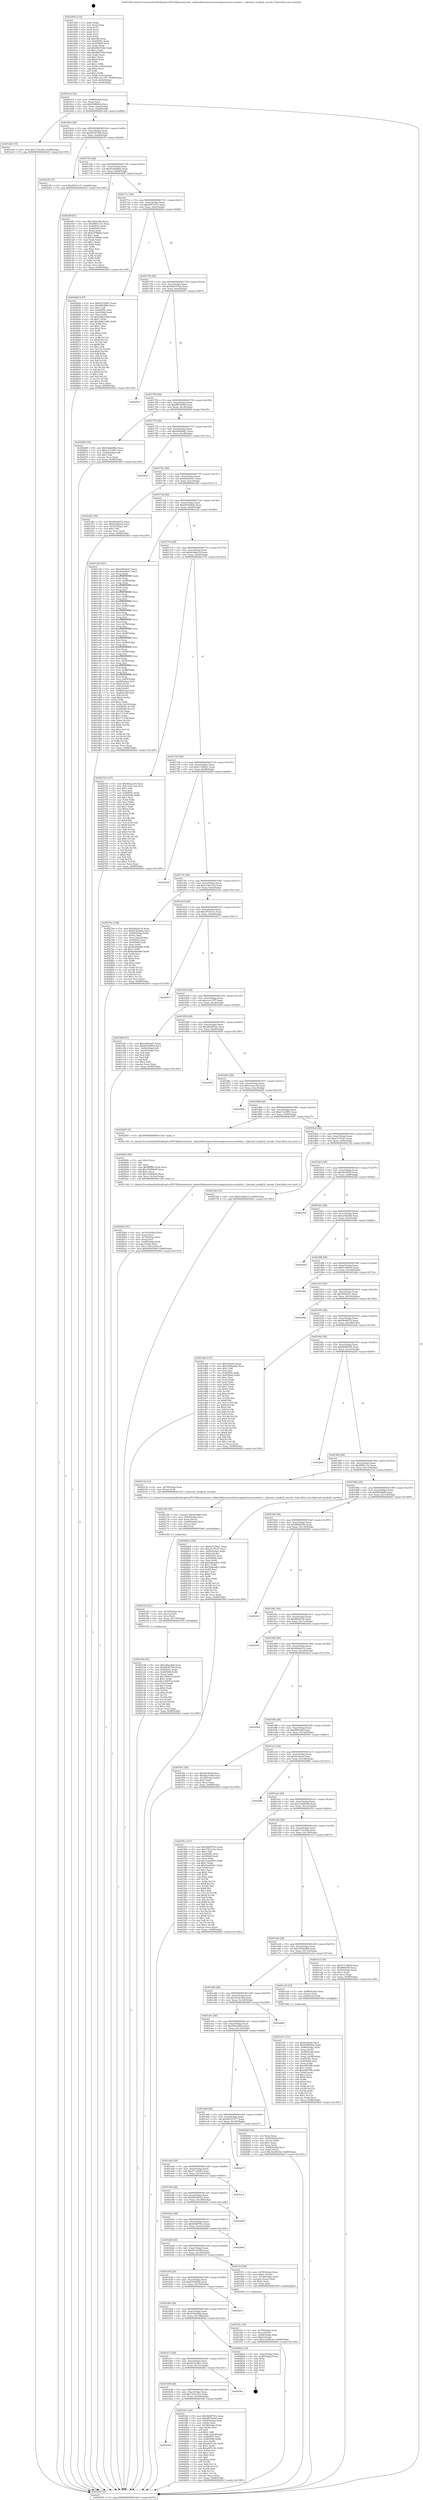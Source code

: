 digraph "0x401650" {
  label = "0x401650 (/mnt/c/Users/mathe/Desktop/tcc/POCII/binaries/extr_radare2librasmarchxtensagnuxtensa-modules.c_Operand_msalp32_encode_Final-ollvm.out::main(0))"
  labelloc = "t"
  node[shape=record]

  Entry [label="",width=0.3,height=0.3,shape=circle,fillcolor=black,style=filled]
  "0x4016c4" [label="{
     0x4016c4 [32]\l
     | [instrs]\l
     &nbsp;&nbsp;0x4016c4 \<+6\>: mov -0x98(%rbp),%eax\l
     &nbsp;&nbsp;0x4016ca \<+2\>: mov %eax,%ecx\l
     &nbsp;&nbsp;0x4016cc \<+6\>: sub $0x83969fda,%ecx\l
     &nbsp;&nbsp;0x4016d2 \<+6\>: mov %eax,-0xac(%rbp)\l
     &nbsp;&nbsp;0x4016d8 \<+6\>: mov %ecx,-0xb0(%rbp)\l
     &nbsp;&nbsp;0x4016de \<+6\>: je 0000000000401eb6 \<main+0x866\>\l
  }"]
  "0x401eb6" [label="{
     0x401eb6 [15]\l
     | [instrs]\l
     &nbsp;&nbsp;0x401eb6 \<+10\>: movl $0x172ccf24,-0x98(%rbp)\l
     &nbsp;&nbsp;0x401ec0 \<+5\>: jmp 00000000004029e5 \<main+0x1395\>\l
  }"]
  "0x4016e4" [label="{
     0x4016e4 [28]\l
     | [instrs]\l
     &nbsp;&nbsp;0x4016e4 \<+5\>: jmp 00000000004016e9 \<main+0x99\>\l
     &nbsp;&nbsp;0x4016e9 \<+6\>: mov -0xac(%rbp),%eax\l
     &nbsp;&nbsp;0x4016ef \<+5\>: sub $0x8439750d,%eax\l
     &nbsp;&nbsp;0x4016f4 \<+6\>: mov %eax,-0xb4(%rbp)\l
     &nbsp;&nbsp;0x4016fa \<+6\>: je 00000000004021f9 \<main+0xba9\>\l
  }"]
  Exit [label="",width=0.3,height=0.3,shape=circle,fillcolor=black,style=filled,peripheries=2]
  "0x4021f9" [label="{
     0x4021f9 [15]\l
     | [instrs]\l
     &nbsp;&nbsp;0x4021f9 \<+10\>: movl $0x9507ce7e,-0x98(%rbp)\l
     &nbsp;&nbsp;0x402203 \<+5\>: jmp 00000000004029e5 \<main+0x1395\>\l
  }"]
  "0x401700" [label="{
     0x401700 [28]\l
     | [instrs]\l
     &nbsp;&nbsp;0x401700 \<+5\>: jmp 0000000000401705 \<main+0xb5\>\l
     &nbsp;&nbsp;0x401705 \<+6\>: mov -0xac(%rbp),%eax\l
     &nbsp;&nbsp;0x40170b \<+5\>: sub $0x93abb962,%eax\l
     &nbsp;&nbsp;0x401710 \<+6\>: mov %eax,-0xb8(%rbp)\l
     &nbsp;&nbsp;0x401716 \<+6\>: je 00000000004020ff \<main+0xaaf\>\l
  }"]
  "0x402198" [label="{
     0x402198 [97]\l
     | [instrs]\l
     &nbsp;&nbsp;0x402198 \<+5\>: mov $0x32fae36d,%eax\l
     &nbsp;&nbsp;0x40219d \<+5\>: mov $0x8439750d,%esi\l
     &nbsp;&nbsp;0x4021a2 \<+7\>: mov 0x40505c,%edx\l
     &nbsp;&nbsp;0x4021a9 \<+8\>: mov 0x405060,%r8d\l
     &nbsp;&nbsp;0x4021b1 \<+3\>: mov %edx,%r9d\l
     &nbsp;&nbsp;0x4021b4 \<+7\>: sub $0x150651d,%r9d\l
     &nbsp;&nbsp;0x4021bb \<+4\>: sub $0x1,%r9d\l
     &nbsp;&nbsp;0x4021bf \<+7\>: add $0x150651d,%r9d\l
     &nbsp;&nbsp;0x4021c6 \<+4\>: imul %r9d,%edx\l
     &nbsp;&nbsp;0x4021ca \<+3\>: and $0x1,%edx\l
     &nbsp;&nbsp;0x4021cd \<+3\>: cmp $0x0,%edx\l
     &nbsp;&nbsp;0x4021d0 \<+4\>: sete %r10b\l
     &nbsp;&nbsp;0x4021d4 \<+4\>: cmp $0xa,%r8d\l
     &nbsp;&nbsp;0x4021d8 \<+4\>: setl %r11b\l
     &nbsp;&nbsp;0x4021dc \<+3\>: mov %r10b,%bl\l
     &nbsp;&nbsp;0x4021df \<+3\>: and %r11b,%bl\l
     &nbsp;&nbsp;0x4021e2 \<+3\>: xor %r11b,%r10b\l
     &nbsp;&nbsp;0x4021e5 \<+3\>: or %r10b,%bl\l
     &nbsp;&nbsp;0x4021e8 \<+3\>: test $0x1,%bl\l
     &nbsp;&nbsp;0x4021eb \<+3\>: cmovne %esi,%eax\l
     &nbsp;&nbsp;0x4021ee \<+6\>: mov %eax,-0x98(%rbp)\l
     &nbsp;&nbsp;0x4021f4 \<+5\>: jmp 00000000004029e5 \<main+0x1395\>\l
  }"]
  "0x4020ff" [label="{
     0x4020ff [91]\l
     | [instrs]\l
     &nbsp;&nbsp;0x4020ff \<+5\>: mov $0x32fae36d,%eax\l
     &nbsp;&nbsp;0x402104 \<+5\>: mov $0xf985c11b,%ecx\l
     &nbsp;&nbsp;0x402109 \<+7\>: mov 0x40505c,%edx\l
     &nbsp;&nbsp;0x402110 \<+7\>: mov 0x405060,%esi\l
     &nbsp;&nbsp;0x402117 \<+2\>: mov %edx,%edi\l
     &nbsp;&nbsp;0x402119 \<+6\>: add $0xe57f6bbe,%edi\l
     &nbsp;&nbsp;0x40211f \<+3\>: sub $0x1,%edi\l
     &nbsp;&nbsp;0x402122 \<+6\>: sub $0xe57f6bbe,%edi\l
     &nbsp;&nbsp;0x402128 \<+3\>: imul %edi,%edx\l
     &nbsp;&nbsp;0x40212b \<+3\>: and $0x1,%edx\l
     &nbsp;&nbsp;0x40212e \<+3\>: cmp $0x0,%edx\l
     &nbsp;&nbsp;0x402131 \<+4\>: sete %r8b\l
     &nbsp;&nbsp;0x402135 \<+3\>: cmp $0xa,%esi\l
     &nbsp;&nbsp;0x402138 \<+4\>: setl %r9b\l
     &nbsp;&nbsp;0x40213c \<+3\>: mov %r8b,%r10b\l
     &nbsp;&nbsp;0x40213f \<+3\>: and %r9b,%r10b\l
     &nbsp;&nbsp;0x402142 \<+3\>: xor %r9b,%r8b\l
     &nbsp;&nbsp;0x402145 \<+3\>: or %r8b,%r10b\l
     &nbsp;&nbsp;0x402148 \<+4\>: test $0x1,%r10b\l
     &nbsp;&nbsp;0x40214c \<+3\>: cmovne %ecx,%eax\l
     &nbsp;&nbsp;0x40214f \<+6\>: mov %eax,-0x98(%rbp)\l
     &nbsp;&nbsp;0x402155 \<+5\>: jmp 00000000004029e5 \<main+0x1395\>\l
  }"]
  "0x40171c" [label="{
     0x40171c [28]\l
     | [instrs]\l
     &nbsp;&nbsp;0x40171c \<+5\>: jmp 0000000000401721 \<main+0xd1\>\l
     &nbsp;&nbsp;0x401721 \<+6\>: mov -0xac(%rbp),%eax\l
     &nbsp;&nbsp;0x401727 \<+5\>: sub $0x9507ce7e,%eax\l
     &nbsp;&nbsp;0x40172c \<+6\>: mov %eax,-0xbc(%rbp)\l
     &nbsp;&nbsp;0x401732 \<+6\>: je 0000000000402626 \<main+0xfd6\>\l
  }"]
  "0x402183" [label="{
     0x402183 [21]\l
     | [instrs]\l
     &nbsp;&nbsp;0x402183 \<+4\>: mov -0x70(%rbp),%rcx\l
     &nbsp;&nbsp;0x402187 \<+3\>: mov (%rcx),%rcx\l
     &nbsp;&nbsp;0x40218a \<+3\>: mov %rcx,%rdi\l
     &nbsp;&nbsp;0x40218d \<+6\>: mov %eax,-0x170(%rbp)\l
     &nbsp;&nbsp;0x402193 \<+5\>: call 0000000000401030 \<free@plt\>\l
     | [calls]\l
     &nbsp;&nbsp;0x401030 \{1\} (unknown)\l
  }"]
  "0x402626" [label="{
     0x402626 [147]\l
     | [instrs]\l
     &nbsp;&nbsp;0x402626 \<+5\>: mov $0x627258e1,%eax\l
     &nbsp;&nbsp;0x40262b \<+5\>: mov $0xf9fc086b,%ecx\l
     &nbsp;&nbsp;0x402630 \<+2\>: mov $0x1,%dl\l
     &nbsp;&nbsp;0x402632 \<+7\>: mov 0x40505c,%esi\l
     &nbsp;&nbsp;0x402639 \<+7\>: mov 0x405060,%edi\l
     &nbsp;&nbsp;0x402640 \<+3\>: mov %esi,%r8d\l
     &nbsp;&nbsp;0x402643 \<+7\>: sub $0x2b821066,%r8d\l
     &nbsp;&nbsp;0x40264a \<+4\>: sub $0x1,%r8d\l
     &nbsp;&nbsp;0x40264e \<+7\>: add $0x2b821066,%r8d\l
     &nbsp;&nbsp;0x402655 \<+4\>: imul %r8d,%esi\l
     &nbsp;&nbsp;0x402659 \<+3\>: and $0x1,%esi\l
     &nbsp;&nbsp;0x40265c \<+3\>: cmp $0x0,%esi\l
     &nbsp;&nbsp;0x40265f \<+4\>: sete %r9b\l
     &nbsp;&nbsp;0x402663 \<+3\>: cmp $0xa,%edi\l
     &nbsp;&nbsp;0x402666 \<+4\>: setl %r10b\l
     &nbsp;&nbsp;0x40266a \<+3\>: mov %r9b,%r11b\l
     &nbsp;&nbsp;0x40266d \<+4\>: xor $0xff,%r11b\l
     &nbsp;&nbsp;0x402671 \<+3\>: mov %r10b,%bl\l
     &nbsp;&nbsp;0x402674 \<+3\>: xor $0xff,%bl\l
     &nbsp;&nbsp;0x402677 \<+3\>: xor $0x1,%dl\l
     &nbsp;&nbsp;0x40267a \<+3\>: mov %r11b,%r14b\l
     &nbsp;&nbsp;0x40267d \<+4\>: and $0xff,%r14b\l
     &nbsp;&nbsp;0x402681 \<+3\>: and %dl,%r9b\l
     &nbsp;&nbsp;0x402684 \<+3\>: mov %bl,%r15b\l
     &nbsp;&nbsp;0x402687 \<+4\>: and $0xff,%r15b\l
     &nbsp;&nbsp;0x40268b \<+3\>: and %dl,%r10b\l
     &nbsp;&nbsp;0x40268e \<+3\>: or %r9b,%r14b\l
     &nbsp;&nbsp;0x402691 \<+3\>: or %r10b,%r15b\l
     &nbsp;&nbsp;0x402694 \<+3\>: xor %r15b,%r14b\l
     &nbsp;&nbsp;0x402697 \<+3\>: or %bl,%r11b\l
     &nbsp;&nbsp;0x40269a \<+4\>: xor $0xff,%r11b\l
     &nbsp;&nbsp;0x40269e \<+3\>: or $0x1,%dl\l
     &nbsp;&nbsp;0x4026a1 \<+3\>: and %dl,%r11b\l
     &nbsp;&nbsp;0x4026a4 \<+3\>: or %r11b,%r14b\l
     &nbsp;&nbsp;0x4026a7 \<+4\>: test $0x1,%r14b\l
     &nbsp;&nbsp;0x4026ab \<+3\>: cmovne %ecx,%eax\l
     &nbsp;&nbsp;0x4026ae \<+6\>: mov %eax,-0x98(%rbp)\l
     &nbsp;&nbsp;0x4026b4 \<+5\>: jmp 00000000004029e5 \<main+0x1395\>\l
  }"]
  "0x401738" [label="{
     0x401738 [28]\l
     | [instrs]\l
     &nbsp;&nbsp;0x401738 \<+5\>: jmp 000000000040173d \<main+0xed\>\l
     &nbsp;&nbsp;0x40173d \<+6\>: mov -0xac(%rbp),%eax\l
     &nbsp;&nbsp;0x401743 \<+5\>: sub $0x9b4767eb,%eax\l
     &nbsp;&nbsp;0x401748 \<+6\>: mov %eax,-0xc0(%rbp)\l
     &nbsp;&nbsp;0x40174e \<+6\>: je 00000000004025b7 \<main+0xf67\>\l
  }"]
  "0x402166" [label="{
     0x402166 [29]\l
     | [instrs]\l
     &nbsp;&nbsp;0x402166 \<+10\>: movabs $0x4030d6,%rdi\l
     &nbsp;&nbsp;0x402170 \<+4\>: mov -0x60(%rbp),%rcx\l
     &nbsp;&nbsp;0x402174 \<+2\>: mov %eax,(%rcx)\l
     &nbsp;&nbsp;0x402176 \<+4\>: mov -0x60(%rbp),%rcx\l
     &nbsp;&nbsp;0x40217a \<+2\>: mov (%rcx),%esi\l
     &nbsp;&nbsp;0x40217c \<+2\>: mov $0x0,%al\l
     &nbsp;&nbsp;0x40217e \<+5\>: call 0000000000401040 \<printf@plt\>\l
     | [calls]\l
     &nbsp;&nbsp;0x401040 \{1\} (unknown)\l
  }"]
  "0x4025b7" [label="{
     0x4025b7\l
  }", style=dashed]
  "0x401754" [label="{
     0x401754 [28]\l
     | [instrs]\l
     &nbsp;&nbsp;0x401754 \<+5\>: jmp 0000000000401759 \<main+0x109\>\l
     &nbsp;&nbsp;0x401759 \<+6\>: mov -0xac(%rbp),%eax\l
     &nbsp;&nbsp;0x40175f \<+5\>: sub $0x9f878e9d,%eax\l
     &nbsp;&nbsp;0x401764 \<+6\>: mov %eax,-0xc4(%rbp)\l
     &nbsp;&nbsp;0x40176a \<+6\>: je 0000000000402069 \<main+0xa19\>\l
  }"]
  "0x4020b4" [label="{
     0x4020b4 [41]\l
     | [instrs]\l
     &nbsp;&nbsp;0x4020b4 \<+6\>: mov -0x16c(%rbp),%ecx\l
     &nbsp;&nbsp;0x4020ba \<+3\>: imul %eax,%ecx\l
     &nbsp;&nbsp;0x4020bd \<+4\>: mov -0x70(%rbp),%rsi\l
     &nbsp;&nbsp;0x4020c1 \<+3\>: mov (%rsi),%rsi\l
     &nbsp;&nbsp;0x4020c4 \<+4\>: mov -0x68(%rbp),%rdi\l
     &nbsp;&nbsp;0x4020c8 \<+3\>: movslq (%rdi),%rdi\l
     &nbsp;&nbsp;0x4020cb \<+3\>: mov %ecx,(%rsi,%rdi,4)\l
     &nbsp;&nbsp;0x4020ce \<+10\>: movl $0x405e549d,-0x98(%rbp)\l
     &nbsp;&nbsp;0x4020d8 \<+5\>: jmp 00000000004029e5 \<main+0x1395\>\l
  }"]
  "0x402069" [label="{
     0x402069 [30]\l
     | [instrs]\l
     &nbsp;&nbsp;0x402069 \<+5\>: mov $0x93abb962,%eax\l
     &nbsp;&nbsp;0x40206e \<+5\>: mov $0xe7c23991,%ecx\l
     &nbsp;&nbsp;0x402073 \<+3\>: mov -0x2d(%rbp),%dl\l
     &nbsp;&nbsp;0x402076 \<+3\>: test $0x1,%dl\l
     &nbsp;&nbsp;0x402079 \<+3\>: cmovne %ecx,%eax\l
     &nbsp;&nbsp;0x40207c \<+6\>: mov %eax,-0x98(%rbp)\l
     &nbsp;&nbsp;0x402082 \<+5\>: jmp 00000000004029e5 \<main+0x1395\>\l
  }"]
  "0x401770" [label="{
     0x401770 [28]\l
     | [instrs]\l
     &nbsp;&nbsp;0x401770 \<+5\>: jmp 0000000000401775 \<main+0x125\>\l
     &nbsp;&nbsp;0x401775 \<+6\>: mov -0xac(%rbp),%eax\l
     &nbsp;&nbsp;0x40177b \<+5\>: sub $0xa95e6ab7,%eax\l
     &nbsp;&nbsp;0x401780 \<+6\>: mov %eax,-0xc8(%rbp)\l
     &nbsp;&nbsp;0x401786 \<+6\>: je 000000000040283c \<main+0x11ec\>\l
  }"]
  "0x40208c" [label="{
     0x40208c [40]\l
     | [instrs]\l
     &nbsp;&nbsp;0x40208c \<+5\>: mov $0x2,%ecx\l
     &nbsp;&nbsp;0x402091 \<+1\>: cltd\l
     &nbsp;&nbsp;0x402092 \<+2\>: idiv %ecx\l
     &nbsp;&nbsp;0x402094 \<+6\>: imul $0xfffffffe,%edx,%ecx\l
     &nbsp;&nbsp;0x40209a \<+6\>: add $0x10290b05,%ecx\l
     &nbsp;&nbsp;0x4020a0 \<+3\>: add $0x1,%ecx\l
     &nbsp;&nbsp;0x4020a3 \<+6\>: sub $0x10290b05,%ecx\l
     &nbsp;&nbsp;0x4020a9 \<+6\>: mov %ecx,-0x16c(%rbp)\l
     &nbsp;&nbsp;0x4020af \<+5\>: call 0000000000401160 \<next_i\>\l
     | [calls]\l
     &nbsp;&nbsp;0x401160 \{1\} (/mnt/c/Users/mathe/Desktop/tcc/POCII/binaries/extr_radare2librasmarchxtensagnuxtensa-modules.c_Operand_msalp32_encode_Final-ollvm.out::next_i)\l
  }"]
  "0x40283c" [label="{
     0x40283c\l
  }", style=dashed]
  "0x40178c" [label="{
     0x40178c [28]\l
     | [instrs]\l
     &nbsp;&nbsp;0x40178c \<+5\>: jmp 0000000000401791 \<main+0x141\>\l
     &nbsp;&nbsp;0x401791 \<+6\>: mov -0xac(%rbp),%eax\l
     &nbsp;&nbsp;0x401797 \<+5\>: sub $0xb6244ee7,%eax\l
     &nbsp;&nbsp;0x40179c \<+6\>: mov %eax,-0xcc(%rbp)\l
     &nbsp;&nbsp;0x4017a2 \<+6\>: je 0000000000401d6c \<main+0x71c\>\l
  }"]
  "0x401bb4" [label="{
     0x401bb4\l
  }", style=dashed]
  "0x401d6c" [label="{
     0x401d6c [30]\l
     | [instrs]\l
     &nbsp;&nbsp;0x401d6c \<+5\>: mov $0xf4e6407e,%eax\l
     &nbsp;&nbsp;0x401d71 \<+5\>: mov $0xf15d6e05,%ecx\l
     &nbsp;&nbsp;0x401d76 \<+3\>: mov -0x35(%rbp),%dl\l
     &nbsp;&nbsp;0x401d79 \<+3\>: test $0x1,%dl\l
     &nbsp;&nbsp;0x401d7c \<+3\>: cmovne %ecx,%eax\l
     &nbsp;&nbsp;0x401d7f \<+6\>: mov %eax,-0x98(%rbp)\l
     &nbsp;&nbsp;0x401d85 \<+5\>: jmp 00000000004029e5 \<main+0x1395\>\l
  }"]
  "0x4017a8" [label="{
     0x4017a8 [28]\l
     | [instrs]\l
     &nbsp;&nbsp;0x4017a8 \<+5\>: jmp 00000000004017ad \<main+0x15d\>\l
     &nbsp;&nbsp;0x4017ad \<+6\>: mov -0xac(%rbp),%eax\l
     &nbsp;&nbsp;0x4017b3 \<+5\>: sub $0xb87b6925,%eax\l
     &nbsp;&nbsp;0x4017b8 \<+6\>: mov %eax,-0xd0(%rbp)\l
     &nbsp;&nbsp;0x4017be \<+6\>: je 0000000000401c2b \<main+0x5db\>\l
  }"]
  "0x401fef" [label="{
     0x401fef [122]\l
     | [instrs]\l
     &nbsp;&nbsp;0x401fef \<+5\>: mov $0x49d9791e,%eax\l
     &nbsp;&nbsp;0x401ff4 \<+5\>: mov $0x9f878e9d,%ecx\l
     &nbsp;&nbsp;0x401ff9 \<+4\>: mov -0x68(%rbp),%rdx\l
     &nbsp;&nbsp;0x401ffd \<+2\>: mov (%rdx),%esi\l
     &nbsp;&nbsp;0x401fff \<+4\>: mov -0x78(%rbp),%rdx\l
     &nbsp;&nbsp;0x402003 \<+2\>: cmp (%rdx),%esi\l
     &nbsp;&nbsp;0x402005 \<+4\>: setl %dil\l
     &nbsp;&nbsp;0x402009 \<+4\>: and $0x1,%dil\l
     &nbsp;&nbsp;0x40200d \<+4\>: mov %dil,-0x2d(%rbp)\l
     &nbsp;&nbsp;0x402011 \<+7\>: mov 0x40505c,%esi\l
     &nbsp;&nbsp;0x402018 \<+8\>: mov 0x405060,%r8d\l
     &nbsp;&nbsp;0x402020 \<+3\>: mov %esi,%r9d\l
     &nbsp;&nbsp;0x402023 \<+7\>: add $0xa097c3fc,%r9d\l
     &nbsp;&nbsp;0x40202a \<+4\>: sub $0x1,%r9d\l
     &nbsp;&nbsp;0x40202e \<+7\>: sub $0xa097c3fc,%r9d\l
     &nbsp;&nbsp;0x402035 \<+4\>: imul %r9d,%esi\l
     &nbsp;&nbsp;0x402039 \<+3\>: and $0x1,%esi\l
     &nbsp;&nbsp;0x40203c \<+3\>: cmp $0x0,%esi\l
     &nbsp;&nbsp;0x40203f \<+4\>: sete %dil\l
     &nbsp;&nbsp;0x402043 \<+4\>: cmp $0xa,%r8d\l
     &nbsp;&nbsp;0x402047 \<+4\>: setl %r10b\l
     &nbsp;&nbsp;0x40204b \<+3\>: mov %dil,%r11b\l
     &nbsp;&nbsp;0x40204e \<+3\>: and %r10b,%r11b\l
     &nbsp;&nbsp;0x402051 \<+3\>: xor %r10b,%dil\l
     &nbsp;&nbsp;0x402054 \<+3\>: or %dil,%r11b\l
     &nbsp;&nbsp;0x402057 \<+4\>: test $0x1,%r11b\l
     &nbsp;&nbsp;0x40205b \<+3\>: cmovne %ecx,%eax\l
     &nbsp;&nbsp;0x40205e \<+6\>: mov %eax,-0x98(%rbp)\l
     &nbsp;&nbsp;0x402064 \<+5\>: jmp 00000000004029e5 \<main+0x1395\>\l
  }"]
  "0x401c2b" [label="{
     0x401c2b [321]\l
     | [instrs]\l
     &nbsp;&nbsp;0x401c2b \<+5\>: mov $0xa95e6ab7,%eax\l
     &nbsp;&nbsp;0x401c30 \<+5\>: mov $0xb6244ee7,%ecx\l
     &nbsp;&nbsp;0x401c35 \<+3\>: mov %rsp,%rdx\l
     &nbsp;&nbsp;0x401c38 \<+4\>: add $0xfffffffffffffff0,%rdx\l
     &nbsp;&nbsp;0x401c3c \<+3\>: mov %rdx,%rsp\l
     &nbsp;&nbsp;0x401c3f \<+7\>: mov %rdx,-0x90(%rbp)\l
     &nbsp;&nbsp;0x401c46 \<+3\>: mov %rsp,%rdx\l
     &nbsp;&nbsp;0x401c49 \<+4\>: add $0xfffffffffffffff0,%rdx\l
     &nbsp;&nbsp;0x401c4d \<+3\>: mov %rdx,%rsp\l
     &nbsp;&nbsp;0x401c50 \<+3\>: mov %rsp,%rsi\l
     &nbsp;&nbsp;0x401c53 \<+4\>: add $0xfffffffffffffff0,%rsi\l
     &nbsp;&nbsp;0x401c57 \<+3\>: mov %rsi,%rsp\l
     &nbsp;&nbsp;0x401c5a \<+7\>: mov %rsi,-0x88(%rbp)\l
     &nbsp;&nbsp;0x401c61 \<+3\>: mov %rsp,%rsi\l
     &nbsp;&nbsp;0x401c64 \<+4\>: add $0xfffffffffffffff0,%rsi\l
     &nbsp;&nbsp;0x401c68 \<+3\>: mov %rsi,%rsp\l
     &nbsp;&nbsp;0x401c6b \<+4\>: mov %rsi,-0x80(%rbp)\l
     &nbsp;&nbsp;0x401c6f \<+3\>: mov %rsp,%rsi\l
     &nbsp;&nbsp;0x401c72 \<+4\>: add $0xfffffffffffffff0,%rsi\l
     &nbsp;&nbsp;0x401c76 \<+3\>: mov %rsi,%rsp\l
     &nbsp;&nbsp;0x401c79 \<+4\>: mov %rsi,-0x78(%rbp)\l
     &nbsp;&nbsp;0x401c7d \<+3\>: mov %rsp,%rsi\l
     &nbsp;&nbsp;0x401c80 \<+4\>: add $0xfffffffffffffff0,%rsi\l
     &nbsp;&nbsp;0x401c84 \<+3\>: mov %rsi,%rsp\l
     &nbsp;&nbsp;0x401c87 \<+4\>: mov %rsi,-0x70(%rbp)\l
     &nbsp;&nbsp;0x401c8b \<+3\>: mov %rsp,%rsi\l
     &nbsp;&nbsp;0x401c8e \<+4\>: add $0xfffffffffffffff0,%rsi\l
     &nbsp;&nbsp;0x401c92 \<+3\>: mov %rsi,%rsp\l
     &nbsp;&nbsp;0x401c95 \<+4\>: mov %rsi,-0x68(%rbp)\l
     &nbsp;&nbsp;0x401c99 \<+3\>: mov %rsp,%rsi\l
     &nbsp;&nbsp;0x401c9c \<+4\>: add $0xfffffffffffffff0,%rsi\l
     &nbsp;&nbsp;0x401ca0 \<+3\>: mov %rsi,%rsp\l
     &nbsp;&nbsp;0x401ca3 \<+4\>: mov %rsi,-0x60(%rbp)\l
     &nbsp;&nbsp;0x401ca7 \<+3\>: mov %rsp,%rsi\l
     &nbsp;&nbsp;0x401caa \<+4\>: add $0xfffffffffffffff0,%rsi\l
     &nbsp;&nbsp;0x401cae \<+3\>: mov %rsi,%rsp\l
     &nbsp;&nbsp;0x401cb1 \<+4\>: mov %rsi,-0x58(%rbp)\l
     &nbsp;&nbsp;0x401cb5 \<+3\>: mov %rsp,%rsi\l
     &nbsp;&nbsp;0x401cb8 \<+4\>: add $0xfffffffffffffff0,%rsi\l
     &nbsp;&nbsp;0x401cbc \<+3\>: mov %rsi,%rsp\l
     &nbsp;&nbsp;0x401cbf \<+4\>: mov %rsi,-0x50(%rbp)\l
     &nbsp;&nbsp;0x401cc3 \<+3\>: mov %rsp,%rsi\l
     &nbsp;&nbsp;0x401cc6 \<+4\>: add $0xfffffffffffffff0,%rsi\l
     &nbsp;&nbsp;0x401cca \<+3\>: mov %rsi,%rsp\l
     &nbsp;&nbsp;0x401ccd \<+4\>: mov %rsi,-0x48(%rbp)\l
     &nbsp;&nbsp;0x401cd1 \<+3\>: mov %rsp,%rsi\l
     &nbsp;&nbsp;0x401cd4 \<+4\>: add $0xfffffffffffffff0,%rsi\l
     &nbsp;&nbsp;0x401cd8 \<+3\>: mov %rsi,%rsp\l
     &nbsp;&nbsp;0x401cdb \<+4\>: mov %rsi,-0x40(%rbp)\l
     &nbsp;&nbsp;0x401cdf \<+7\>: mov -0x90(%rbp),%rsi\l
     &nbsp;&nbsp;0x401ce6 \<+6\>: movl $0x0,(%rsi)\l
     &nbsp;&nbsp;0x401cec \<+6\>: mov -0x9c(%rbp),%edi\l
     &nbsp;&nbsp;0x401cf2 \<+2\>: mov %edi,(%rdx)\l
     &nbsp;&nbsp;0x401cf4 \<+7\>: mov -0x88(%rbp),%rsi\l
     &nbsp;&nbsp;0x401cfb \<+7\>: mov -0xa8(%rbp),%r8\l
     &nbsp;&nbsp;0x401d02 \<+3\>: mov %r8,(%rsi)\l
     &nbsp;&nbsp;0x401d05 \<+3\>: cmpl $0x2,(%rdx)\l
     &nbsp;&nbsp;0x401d08 \<+4\>: setne %r9b\l
     &nbsp;&nbsp;0x401d0c \<+4\>: and $0x1,%r9b\l
     &nbsp;&nbsp;0x401d10 \<+4\>: mov %r9b,-0x35(%rbp)\l
     &nbsp;&nbsp;0x401d14 \<+8\>: mov 0x40505c,%r10d\l
     &nbsp;&nbsp;0x401d1c \<+8\>: mov 0x405060,%r11d\l
     &nbsp;&nbsp;0x401d24 \<+3\>: mov %r10d,%ebx\l
     &nbsp;&nbsp;0x401d27 \<+6\>: add $0x17c3c0f,%ebx\l
     &nbsp;&nbsp;0x401d2d \<+3\>: sub $0x1,%ebx\l
     &nbsp;&nbsp;0x401d30 \<+6\>: sub $0x17c3c0f,%ebx\l
     &nbsp;&nbsp;0x401d36 \<+4\>: imul %ebx,%r10d\l
     &nbsp;&nbsp;0x401d3a \<+4\>: and $0x1,%r10d\l
     &nbsp;&nbsp;0x401d3e \<+4\>: cmp $0x0,%r10d\l
     &nbsp;&nbsp;0x401d42 \<+4\>: sete %r9b\l
     &nbsp;&nbsp;0x401d46 \<+4\>: cmp $0xa,%r11d\l
     &nbsp;&nbsp;0x401d4a \<+4\>: setl %r14b\l
     &nbsp;&nbsp;0x401d4e \<+3\>: mov %r9b,%r15b\l
     &nbsp;&nbsp;0x401d51 \<+3\>: and %r14b,%r15b\l
     &nbsp;&nbsp;0x401d54 \<+3\>: xor %r14b,%r9b\l
     &nbsp;&nbsp;0x401d57 \<+3\>: or %r9b,%r15b\l
     &nbsp;&nbsp;0x401d5a \<+4\>: test $0x1,%r15b\l
     &nbsp;&nbsp;0x401d5e \<+3\>: cmovne %ecx,%eax\l
     &nbsp;&nbsp;0x401d61 \<+6\>: mov %eax,-0x98(%rbp)\l
     &nbsp;&nbsp;0x401d67 \<+5\>: jmp 00000000004029e5 \<main+0x1395\>\l
  }"]
  "0x4017c4" [label="{
     0x4017c4 [28]\l
     | [instrs]\l
     &nbsp;&nbsp;0x4017c4 \<+5\>: jmp 00000000004017c9 \<main+0x179\>\l
     &nbsp;&nbsp;0x4017c9 \<+6\>: mov -0xac(%rbp),%eax\l
     &nbsp;&nbsp;0x4017cf \<+5\>: sub $0xbc4dba19,%eax\l
     &nbsp;&nbsp;0x4017d4 \<+6\>: mov %eax,-0xd4(%rbp)\l
     &nbsp;&nbsp;0x4017da \<+6\>: je 0000000000402735 \<main+0x10e5\>\l
  }"]
  "0x401b98" [label="{
     0x401b98 [28]\l
     | [instrs]\l
     &nbsp;&nbsp;0x401b98 \<+5\>: jmp 0000000000401b9d \<main+0x54d\>\l
     &nbsp;&nbsp;0x401b9d \<+6\>: mov -0xac(%rbp),%eax\l
     &nbsp;&nbsp;0x401ba3 \<+5\>: sub $0x7201e21e,%eax\l
     &nbsp;&nbsp;0x401ba8 \<+6\>: mov %eax,-0x160(%rbp)\l
     &nbsp;&nbsp;0x401bae \<+6\>: je 0000000000401fef \<main+0x99f\>\l
  }"]
  "0x402735" [label="{
     0x402735 [137]\l
     | [instrs]\l
     &nbsp;&nbsp;0x402735 \<+5\>: mov $0xfd4a2c16,%eax\l
     &nbsp;&nbsp;0x40273a \<+5\>: mov $0xc14e11e4,%ecx\l
     &nbsp;&nbsp;0x40273f \<+2\>: mov $0x1,%dl\l
     &nbsp;&nbsp;0x402741 \<+2\>: xor %esi,%esi\l
     &nbsp;&nbsp;0x402743 \<+7\>: mov 0x40505c,%edi\l
     &nbsp;&nbsp;0x40274a \<+8\>: mov 0x405060,%r8d\l
     &nbsp;&nbsp;0x402752 \<+3\>: sub $0x1,%esi\l
     &nbsp;&nbsp;0x402755 \<+3\>: mov %edi,%r9d\l
     &nbsp;&nbsp;0x402758 \<+3\>: add %esi,%r9d\l
     &nbsp;&nbsp;0x40275b \<+4\>: imul %r9d,%edi\l
     &nbsp;&nbsp;0x40275f \<+3\>: and $0x1,%edi\l
     &nbsp;&nbsp;0x402762 \<+3\>: cmp $0x0,%edi\l
     &nbsp;&nbsp;0x402765 \<+4\>: sete %r10b\l
     &nbsp;&nbsp;0x402769 \<+4\>: cmp $0xa,%r8d\l
     &nbsp;&nbsp;0x40276d \<+4\>: setl %r11b\l
     &nbsp;&nbsp;0x402771 \<+3\>: mov %r10b,%bl\l
     &nbsp;&nbsp;0x402774 \<+3\>: xor $0xff,%bl\l
     &nbsp;&nbsp;0x402777 \<+3\>: mov %r11b,%r14b\l
     &nbsp;&nbsp;0x40277a \<+4\>: xor $0xff,%r14b\l
     &nbsp;&nbsp;0x40277e \<+3\>: xor $0x0,%dl\l
     &nbsp;&nbsp;0x402781 \<+3\>: mov %bl,%r15b\l
     &nbsp;&nbsp;0x402784 \<+4\>: and $0x0,%r15b\l
     &nbsp;&nbsp;0x402788 \<+3\>: and %dl,%r10b\l
     &nbsp;&nbsp;0x40278b \<+3\>: mov %r14b,%r12b\l
     &nbsp;&nbsp;0x40278e \<+4\>: and $0x0,%r12b\l
     &nbsp;&nbsp;0x402792 \<+3\>: and %dl,%r11b\l
     &nbsp;&nbsp;0x402795 \<+3\>: or %r10b,%r15b\l
     &nbsp;&nbsp;0x402798 \<+3\>: or %r11b,%r12b\l
     &nbsp;&nbsp;0x40279b \<+3\>: xor %r12b,%r15b\l
     &nbsp;&nbsp;0x40279e \<+3\>: or %r14b,%bl\l
     &nbsp;&nbsp;0x4027a1 \<+3\>: xor $0xff,%bl\l
     &nbsp;&nbsp;0x4027a4 \<+3\>: or $0x0,%dl\l
     &nbsp;&nbsp;0x4027a7 \<+2\>: and %dl,%bl\l
     &nbsp;&nbsp;0x4027a9 \<+3\>: or %bl,%r15b\l
     &nbsp;&nbsp;0x4027ac \<+4\>: test $0x1,%r15b\l
     &nbsp;&nbsp;0x4027b0 \<+3\>: cmovne %ecx,%eax\l
     &nbsp;&nbsp;0x4027b3 \<+6\>: mov %eax,-0x98(%rbp)\l
     &nbsp;&nbsp;0x4027b9 \<+5\>: jmp 00000000004029e5 \<main+0x1395\>\l
  }"]
  "0x4017e0" [label="{
     0x4017e0 [28]\l
     | [instrs]\l
     &nbsp;&nbsp;0x4017e0 \<+5\>: jmp 00000000004017e5 \<main+0x195\>\l
     &nbsp;&nbsp;0x4017e5 \<+6\>: mov -0xac(%rbp),%eax\l
     &nbsp;&nbsp;0x4017eb \<+5\>: sub $0xc1108b3c,%eax\l
     &nbsp;&nbsp;0x4017f0 \<+6\>: mov %eax,-0xd8(%rbp)\l
     &nbsp;&nbsp;0x4017f6 \<+6\>: je 0000000000402208 \<main+0xbb8\>\l
  }"]
  "0x4029b1" [label="{
     0x4029b1\l
  }", style=dashed]
  "0x402208" [label="{
     0x402208\l
  }", style=dashed]
  "0x4017fc" [label="{
     0x4017fc [28]\l
     | [instrs]\l
     &nbsp;&nbsp;0x4017fc \<+5\>: jmp 0000000000401801 \<main+0x1b1\>\l
     &nbsp;&nbsp;0x401801 \<+6\>: mov -0xac(%rbp),%eax\l
     &nbsp;&nbsp;0x401807 \<+5\>: sub $0xc14e11e4,%eax\l
     &nbsp;&nbsp;0x40180c \<+6\>: mov %eax,-0xdc(%rbp)\l
     &nbsp;&nbsp;0x401812 \<+6\>: je 00000000004027be \<main+0x116e\>\l
  }"]
  "0x401b7c" [label="{
     0x401b7c [28]\l
     | [instrs]\l
     &nbsp;&nbsp;0x401b7c \<+5\>: jmp 0000000000401b81 \<main+0x531\>\l
     &nbsp;&nbsp;0x401b81 \<+6\>: mov -0xac(%rbp),%eax\l
     &nbsp;&nbsp;0x401b87 \<+5\>: sub $0x627258e1,%eax\l
     &nbsp;&nbsp;0x401b8c \<+6\>: mov %eax,-0x15c(%rbp)\l
     &nbsp;&nbsp;0x401b92 \<+6\>: je 00000000004029b1 \<main+0x1361\>\l
  }"]
  "0x4027be" [label="{
     0x4027be [108]\l
     | [instrs]\l
     &nbsp;&nbsp;0x4027be \<+5\>: mov $0xfd4a2c16,%eax\l
     &nbsp;&nbsp;0x4027c3 \<+5\>: mov $0x614b29da,%ecx\l
     &nbsp;&nbsp;0x4027c8 \<+7\>: mov -0x90(%rbp),%rdx\l
     &nbsp;&nbsp;0x4027cf \<+2\>: mov (%rdx),%esi\l
     &nbsp;&nbsp;0x4027d1 \<+3\>: mov %esi,-0x2c(%rbp)\l
     &nbsp;&nbsp;0x4027d4 \<+7\>: mov 0x40505c,%esi\l
     &nbsp;&nbsp;0x4027db \<+7\>: mov 0x405060,%edi\l
     &nbsp;&nbsp;0x4027e2 \<+3\>: mov %esi,%r8d\l
     &nbsp;&nbsp;0x4027e5 \<+7\>: sub $0x8e48a686,%r8d\l
     &nbsp;&nbsp;0x4027ec \<+4\>: sub $0x1,%r8d\l
     &nbsp;&nbsp;0x4027f0 \<+7\>: add $0x8e48a686,%r8d\l
     &nbsp;&nbsp;0x4027f7 \<+4\>: imul %r8d,%esi\l
     &nbsp;&nbsp;0x4027fb \<+3\>: and $0x1,%esi\l
     &nbsp;&nbsp;0x4027fe \<+3\>: cmp $0x0,%esi\l
     &nbsp;&nbsp;0x402801 \<+4\>: sete %r9b\l
     &nbsp;&nbsp;0x402805 \<+3\>: cmp $0xa,%edi\l
     &nbsp;&nbsp;0x402808 \<+4\>: setl %r10b\l
     &nbsp;&nbsp;0x40280c \<+3\>: mov %r9b,%r11b\l
     &nbsp;&nbsp;0x40280f \<+3\>: and %r10b,%r11b\l
     &nbsp;&nbsp;0x402812 \<+3\>: xor %r10b,%r9b\l
     &nbsp;&nbsp;0x402815 \<+3\>: or %r9b,%r11b\l
     &nbsp;&nbsp;0x402818 \<+4\>: test $0x1,%r11b\l
     &nbsp;&nbsp;0x40281c \<+3\>: cmovne %ecx,%eax\l
     &nbsp;&nbsp;0x40281f \<+6\>: mov %eax,-0x98(%rbp)\l
     &nbsp;&nbsp;0x402825 \<+5\>: jmp 00000000004029e5 \<main+0x1395\>\l
  }"]
  "0x401818" [label="{
     0x401818 [28]\l
     | [instrs]\l
     &nbsp;&nbsp;0x401818 \<+5\>: jmp 000000000040181d \<main+0x1cd\>\l
     &nbsp;&nbsp;0x40181d \<+6\>: mov -0xac(%rbp),%eax\l
     &nbsp;&nbsp;0x401823 \<+5\>: sub $0xc97d3cc1,%eax\l
     &nbsp;&nbsp;0x401828 \<+6\>: mov %eax,-0xe0(%rbp)\l
     &nbsp;&nbsp;0x40182e \<+6\>: je 0000000000402617 \<main+0xfc7\>\l
  }"]
  "0x40282a" [label="{
     0x40282a [18]\l
     | [instrs]\l
     &nbsp;&nbsp;0x40282a \<+3\>: mov -0x2c(%rbp),%eax\l
     &nbsp;&nbsp;0x40282d \<+4\>: lea -0x28(%rbp),%rsp\l
     &nbsp;&nbsp;0x402831 \<+1\>: pop %rbx\l
     &nbsp;&nbsp;0x402832 \<+2\>: pop %r12\l
     &nbsp;&nbsp;0x402834 \<+2\>: pop %r13\l
     &nbsp;&nbsp;0x402836 \<+2\>: pop %r14\l
     &nbsp;&nbsp;0x402838 \<+2\>: pop %r15\l
     &nbsp;&nbsp;0x40283a \<+1\>: pop %rbp\l
     &nbsp;&nbsp;0x40283b \<+1\>: ret\l
  }"]
  "0x402617" [label="{
     0x402617\l
  }", style=dashed]
  "0x401834" [label="{
     0x401834 [28]\l
     | [instrs]\l
     &nbsp;&nbsp;0x401834 \<+5\>: jmp 0000000000401839 \<main+0x1e9\>\l
     &nbsp;&nbsp;0x401839 \<+6\>: mov -0xac(%rbp),%eax\l
     &nbsp;&nbsp;0x40183f \<+5\>: sub $0xcca115f7,%eax\l
     &nbsp;&nbsp;0x401844 \<+6\>: mov %eax,-0xe4(%rbp)\l
     &nbsp;&nbsp;0x40184a \<+6\>: je 0000000000401bf6 \<main+0x5a6\>\l
  }"]
  "0x401b60" [label="{
     0x401b60 [28]\l
     | [instrs]\l
     &nbsp;&nbsp;0x401b60 \<+5\>: jmp 0000000000401b65 \<main+0x515\>\l
     &nbsp;&nbsp;0x401b65 \<+6\>: mov -0xac(%rbp),%eax\l
     &nbsp;&nbsp;0x401b6b \<+5\>: sub $0x614b29da,%eax\l
     &nbsp;&nbsp;0x401b70 \<+6\>: mov %eax,-0x158(%rbp)\l
     &nbsp;&nbsp;0x401b76 \<+6\>: je 000000000040282a \<main+0x11da\>\l
  }"]
  "0x401bf6" [label="{
     0x401bf6 [53]\l
     | [instrs]\l
     &nbsp;&nbsp;0x401bf6 \<+5\>: mov $0xa95e6ab7,%eax\l
     &nbsp;&nbsp;0x401bfb \<+5\>: mov $0xb87b6925,%ecx\l
     &nbsp;&nbsp;0x401c00 \<+6\>: mov -0x92(%rbp),%dl\l
     &nbsp;&nbsp;0x401c06 \<+7\>: mov -0x91(%rbp),%sil\l
     &nbsp;&nbsp;0x401c0d \<+3\>: mov %dl,%dil\l
     &nbsp;&nbsp;0x401c10 \<+3\>: and %sil,%dil\l
     &nbsp;&nbsp;0x401c13 \<+3\>: xor %sil,%dl\l
     &nbsp;&nbsp;0x401c16 \<+3\>: or %dl,%dil\l
     &nbsp;&nbsp;0x401c19 \<+4\>: test $0x1,%dil\l
     &nbsp;&nbsp;0x401c1d \<+3\>: cmovne %ecx,%eax\l
     &nbsp;&nbsp;0x401c20 \<+6\>: mov %eax,-0x98(%rbp)\l
     &nbsp;&nbsp;0x401c26 \<+5\>: jmp 00000000004029e5 \<main+0x1395\>\l
  }"]
  "0x401850" [label="{
     0x401850 [28]\l
     | [instrs]\l
     &nbsp;&nbsp;0x401850 \<+5\>: jmp 0000000000401855 \<main+0x205\>\l
     &nbsp;&nbsp;0x401855 \<+6\>: mov -0xac(%rbp),%eax\l
     &nbsp;&nbsp;0x40185b \<+5\>: sub $0xd42681dc,%eax\l
     &nbsp;&nbsp;0x401860 \<+6\>: mov %eax,-0xe8(%rbp)\l
     &nbsp;&nbsp;0x401866 \<+6\>: je 0000000000402950 \<main+0x1300\>\l
  }"]
  "0x4029e5" [label="{
     0x4029e5 [5]\l
     | [instrs]\l
     &nbsp;&nbsp;0x4029e5 \<+5\>: jmp 00000000004016c4 \<main+0x74\>\l
  }"]
  "0x401650" [label="{
     0x401650 [116]\l
     | [instrs]\l
     &nbsp;&nbsp;0x401650 \<+1\>: push %rbp\l
     &nbsp;&nbsp;0x401651 \<+3\>: mov %rsp,%rbp\l
     &nbsp;&nbsp;0x401654 \<+2\>: push %r15\l
     &nbsp;&nbsp;0x401656 \<+2\>: push %r14\l
     &nbsp;&nbsp;0x401658 \<+2\>: push %r13\l
     &nbsp;&nbsp;0x40165a \<+2\>: push %r12\l
     &nbsp;&nbsp;0x40165c \<+1\>: push %rbx\l
     &nbsp;&nbsp;0x40165d \<+7\>: sub $0x188,%rsp\l
     &nbsp;&nbsp;0x401664 \<+7\>: mov 0x40505c,%eax\l
     &nbsp;&nbsp;0x40166b \<+7\>: mov 0x405060,%ecx\l
     &nbsp;&nbsp;0x401672 \<+2\>: mov %eax,%edx\l
     &nbsp;&nbsp;0x401674 \<+6\>: sub $0xf06d7a9e,%edx\l
     &nbsp;&nbsp;0x40167a \<+3\>: sub $0x1,%edx\l
     &nbsp;&nbsp;0x40167d \<+6\>: add $0xf06d7a9e,%edx\l
     &nbsp;&nbsp;0x401683 \<+3\>: imul %edx,%eax\l
     &nbsp;&nbsp;0x401686 \<+3\>: and $0x1,%eax\l
     &nbsp;&nbsp;0x401689 \<+3\>: cmp $0x0,%eax\l
     &nbsp;&nbsp;0x40168c \<+4\>: sete %r8b\l
     &nbsp;&nbsp;0x401690 \<+4\>: and $0x1,%r8b\l
     &nbsp;&nbsp;0x401694 \<+7\>: mov %r8b,-0x92(%rbp)\l
     &nbsp;&nbsp;0x40169b \<+3\>: cmp $0xa,%ecx\l
     &nbsp;&nbsp;0x40169e \<+4\>: setl %r8b\l
     &nbsp;&nbsp;0x4016a2 \<+4\>: and $0x1,%r8b\l
     &nbsp;&nbsp;0x4016a6 \<+7\>: mov %r8b,-0x91(%rbp)\l
     &nbsp;&nbsp;0x4016ad \<+10\>: movl $0xcca115f7,-0x98(%rbp)\l
     &nbsp;&nbsp;0x4016b7 \<+6\>: mov %edi,-0x9c(%rbp)\l
     &nbsp;&nbsp;0x4016bd \<+7\>: mov %rsi,-0xa8(%rbp)\l
  }"]
  "0x40241c" [label="{
     0x40241c\l
  }", style=dashed]
  "0x401f3c" [label="{
     0x401f3c [32]\l
     | [instrs]\l
     &nbsp;&nbsp;0x401f3c \<+4\>: mov -0x70(%rbp),%rdi\l
     &nbsp;&nbsp;0x401f40 \<+3\>: mov %rax,(%rdi)\l
     &nbsp;&nbsp;0x401f43 \<+4\>: mov -0x68(%rbp),%rax\l
     &nbsp;&nbsp;0x401f47 \<+6\>: movl $0x0,(%rax)\l
     &nbsp;&nbsp;0x401f4d \<+10\>: movl $0x14e8816d,-0x98(%rbp)\l
     &nbsp;&nbsp;0x401f57 \<+5\>: jmp 00000000004029e5 \<main+0x1395\>\l
  }"]
  "0x402950" [label="{
     0x402950\l
  }", style=dashed]
  "0x40186c" [label="{
     0x40186c [28]\l
     | [instrs]\l
     &nbsp;&nbsp;0x40186c \<+5\>: jmp 0000000000401871 \<main+0x221\>\l
     &nbsp;&nbsp;0x401871 \<+6\>: mov -0xac(%rbp),%eax\l
     &nbsp;&nbsp;0x401877 \<+5\>: sub $0xe1bcec39,%eax\l
     &nbsp;&nbsp;0x40187c \<+6\>: mov %eax,-0xec(%rbp)\l
     &nbsp;&nbsp;0x401882 \<+6\>: je 0000000000402269 \<main+0xc19\>\l
  }"]
  "0x401b44" [label="{
     0x401b44 [28]\l
     | [instrs]\l
     &nbsp;&nbsp;0x401b44 \<+5\>: jmp 0000000000401b49 \<main+0x4f9\>\l
     &nbsp;&nbsp;0x401b49 \<+6\>: mov -0xac(%rbp),%eax\l
     &nbsp;&nbsp;0x401b4f \<+5\>: sub $0x61095f28,%eax\l
     &nbsp;&nbsp;0x401b54 \<+6\>: mov %eax,-0x154(%rbp)\l
     &nbsp;&nbsp;0x401b5a \<+6\>: je 000000000040241c \<main+0xdcc\>\l
  }"]
  "0x402269" [label="{
     0x402269\l
  }", style=dashed]
  "0x401888" [label="{
     0x401888 [28]\l
     | [instrs]\l
     &nbsp;&nbsp;0x401888 \<+5\>: jmp 000000000040188d \<main+0x23d\>\l
     &nbsp;&nbsp;0x40188d \<+6\>: mov -0xac(%rbp),%eax\l
     &nbsp;&nbsp;0x401893 \<+5\>: sub $0xe7c23991,%eax\l
     &nbsp;&nbsp;0x401898 \<+6\>: mov %eax,-0xf0(%rbp)\l
     &nbsp;&nbsp;0x40189e \<+6\>: je 0000000000402087 \<main+0xa37\>\l
  }"]
  "0x401f1f" [label="{
     0x401f1f [29]\l
     | [instrs]\l
     &nbsp;&nbsp;0x401f1f \<+4\>: mov -0x78(%rbp),%rax\l
     &nbsp;&nbsp;0x401f23 \<+6\>: movl $0x1,(%rax)\l
     &nbsp;&nbsp;0x401f29 \<+4\>: mov -0x78(%rbp),%rax\l
     &nbsp;&nbsp;0x401f2d \<+3\>: movslq (%rax),%rax\l
     &nbsp;&nbsp;0x401f30 \<+4\>: shl $0x2,%rax\l
     &nbsp;&nbsp;0x401f34 \<+3\>: mov %rax,%rdi\l
     &nbsp;&nbsp;0x401f37 \<+5\>: call 0000000000401050 \<malloc@plt\>\l
     | [calls]\l
     &nbsp;&nbsp;0x401050 \{1\} (unknown)\l
  }"]
  "0x402087" [label="{
     0x402087 [5]\l
     | [instrs]\l
     &nbsp;&nbsp;0x402087 \<+5\>: call 0000000000401160 \<next_i\>\l
     | [calls]\l
     &nbsp;&nbsp;0x401160 \{1\} (/mnt/c/Users/mathe/Desktop/tcc/POCII/binaries/extr_radare2librasmarchxtensagnuxtensa-modules.c_Operand_msalp32_encode_Final-ollvm.out::next_i)\l
  }"]
  "0x4018a4" [label="{
     0x4018a4 [28]\l
     | [instrs]\l
     &nbsp;&nbsp;0x4018a4 \<+5\>: jmp 00000000004018a9 \<main+0x259\>\l
     &nbsp;&nbsp;0x4018a9 \<+6\>: mov -0xac(%rbp),%eax\l
     &nbsp;&nbsp;0x4018af \<+5\>: sub $0xe7e7fe27,%eax\l
     &nbsp;&nbsp;0x4018b4 \<+6\>: mov %eax,-0xf4(%rbp)\l
     &nbsp;&nbsp;0x4018ba \<+6\>: je 0000000000402726 \<main+0x10d6\>\l
  }"]
  "0x401b28" [label="{
     0x401b28 [28]\l
     | [instrs]\l
     &nbsp;&nbsp;0x401b28 \<+5\>: jmp 0000000000401b2d \<main+0x4dd\>\l
     &nbsp;&nbsp;0x401b2d \<+6\>: mov -0xac(%rbp),%eax\l
     &nbsp;&nbsp;0x401b33 \<+5\>: sub $0x4bcc9389,%eax\l
     &nbsp;&nbsp;0x401b38 \<+6\>: mov %eax,-0x150(%rbp)\l
     &nbsp;&nbsp;0x401b3e \<+6\>: je 0000000000401f1f \<main+0x8cf\>\l
  }"]
  "0x402726" [label="{
     0x402726 [15]\l
     | [instrs]\l
     &nbsp;&nbsp;0x402726 \<+10\>: movl $0xbc4dba19,-0x98(%rbp)\l
     &nbsp;&nbsp;0x402730 \<+5\>: jmp 00000000004029e5 \<main+0x1395\>\l
  }"]
  "0x4018c0" [label="{
     0x4018c0 [28]\l
     | [instrs]\l
     &nbsp;&nbsp;0x4018c0 \<+5\>: jmp 00000000004018c5 \<main+0x275\>\l
     &nbsp;&nbsp;0x4018c5 \<+6\>: mov -0xac(%rbp),%eax\l
     &nbsp;&nbsp;0x4018cb \<+5\>: sub $0xe8e3f05f,%eax\l
     &nbsp;&nbsp;0x4018d0 \<+6\>: mov %eax,-0xf8(%rbp)\l
     &nbsp;&nbsp;0x4018d6 \<+6\>: je 0000000000402552 \<main+0xf02\>\l
  }"]
  "0x4028b4" [label="{
     0x4028b4\l
  }", style=dashed]
  "0x402552" [label="{
     0x402552\l
  }", style=dashed]
  "0x4018dc" [label="{
     0x4018dc [28]\l
     | [instrs]\l
     &nbsp;&nbsp;0x4018dc \<+5\>: jmp 00000000004018e1 \<main+0x291\>\l
     &nbsp;&nbsp;0x4018e1 \<+6\>: mov -0xac(%rbp),%eax\l
     &nbsp;&nbsp;0x4018e7 \<+5\>: sub $0xea5d4ef8,%eax\l
     &nbsp;&nbsp;0x4018ec \<+6\>: mov %eax,-0xfc(%rbp)\l
     &nbsp;&nbsp;0x4018f2 \<+6\>: je 000000000040240d \<main+0xdbd\>\l
  }"]
  "0x401b0c" [label="{
     0x401b0c [28]\l
     | [instrs]\l
     &nbsp;&nbsp;0x401b0c \<+5\>: jmp 0000000000401b11 \<main+0x4c1\>\l
     &nbsp;&nbsp;0x401b11 \<+6\>: mov -0xac(%rbp),%eax\l
     &nbsp;&nbsp;0x401b17 \<+5\>: sub $0x49d9791e,%eax\l
     &nbsp;&nbsp;0x401b1c \<+6\>: mov %eax,-0x14c(%rbp)\l
     &nbsp;&nbsp;0x401b22 \<+6\>: je 00000000004028b4 \<main+0x1264\>\l
  }"]
  "0x40240d" [label="{
     0x40240d\l
  }", style=dashed]
  "0x4018f8" [label="{
     0x4018f8 [28]\l
     | [instrs]\l
     &nbsp;&nbsp;0x4018f8 \<+5\>: jmp 00000000004018fd \<main+0x2ad\>\l
     &nbsp;&nbsp;0x4018fd \<+6\>: mov -0xac(%rbp),%eax\l
     &nbsp;&nbsp;0x401903 \<+5\>: sub $0xf15d6e05,%eax\l
     &nbsp;&nbsp;0x401908 \<+6\>: mov %eax,-0x100(%rbp)\l
     &nbsp;&nbsp;0x40190e \<+6\>: je 0000000000401d8a \<main+0x73a\>\l
  }"]
  "0x402926" [label="{
     0x402926\l
  }", style=dashed]
  "0x401d8a" [label="{
     0x401d8a\l
  }", style=dashed]
  "0x401914" [label="{
     0x401914 [28]\l
     | [instrs]\l
     &nbsp;&nbsp;0x401914 \<+5\>: jmp 0000000000401919 \<main+0x2c9\>\l
     &nbsp;&nbsp;0x401919 \<+6\>: mov -0xac(%rbp),%eax\l
     &nbsp;&nbsp;0x40191f \<+5\>: sub $0xf3f45241,%eax\l
     &nbsp;&nbsp;0x401924 \<+6\>: mov %eax,-0x104(%rbp)\l
     &nbsp;&nbsp;0x40192a \<+6\>: je 000000000040299d \<main+0x134d\>\l
  }"]
  "0x401af0" [label="{
     0x401af0 [28]\l
     | [instrs]\l
     &nbsp;&nbsp;0x401af0 \<+5\>: jmp 0000000000401af5 \<main+0x4a5\>\l
     &nbsp;&nbsp;0x401af5 \<+6\>: mov -0xac(%rbp),%eax\l
     &nbsp;&nbsp;0x401afb \<+5\>: sub $0x49cb502d,%eax\l
     &nbsp;&nbsp;0x401b00 \<+6\>: mov %eax,-0x148(%rbp)\l
     &nbsp;&nbsp;0x401b06 \<+6\>: je 0000000000402926 \<main+0x12d6\>\l
  }"]
  "0x40299d" [label="{
     0x40299d\l
  }", style=dashed]
  "0x401930" [label="{
     0x401930 [28]\l
     | [instrs]\l
     &nbsp;&nbsp;0x401930 \<+5\>: jmp 0000000000401935 \<main+0x2e5\>\l
     &nbsp;&nbsp;0x401935 \<+6\>: mov -0xac(%rbp),%eax\l
     &nbsp;&nbsp;0x40193b \<+5\>: sub $0xf4e6407e,%eax\l
     &nbsp;&nbsp;0x401940 \<+6\>: mov %eax,-0x108(%rbp)\l
     &nbsp;&nbsp;0x401946 \<+6\>: je 0000000000401dab \<main+0x75b\>\l
  }"]
  "0x401ee3" [label="{
     0x401ee3\l
  }", style=dashed]
  "0x401dab" [label="{
     0x401dab [137]\l
     | [instrs]\l
     &nbsp;&nbsp;0x401dab \<+5\>: mov $0xfccbee6,%eax\l
     &nbsp;&nbsp;0x401db0 \<+5\>: mov $0x1856ab68,%ecx\l
     &nbsp;&nbsp;0x401db5 \<+2\>: mov $0x1,%dl\l
     &nbsp;&nbsp;0x401db7 \<+2\>: xor %esi,%esi\l
     &nbsp;&nbsp;0x401db9 \<+7\>: mov 0x40505c,%edi\l
     &nbsp;&nbsp;0x401dc0 \<+8\>: mov 0x405060,%r8d\l
     &nbsp;&nbsp;0x401dc8 \<+3\>: sub $0x1,%esi\l
     &nbsp;&nbsp;0x401dcb \<+3\>: mov %edi,%r9d\l
     &nbsp;&nbsp;0x401dce \<+3\>: add %esi,%r9d\l
     &nbsp;&nbsp;0x401dd1 \<+4\>: imul %r9d,%edi\l
     &nbsp;&nbsp;0x401dd5 \<+3\>: and $0x1,%edi\l
     &nbsp;&nbsp;0x401dd8 \<+3\>: cmp $0x0,%edi\l
     &nbsp;&nbsp;0x401ddb \<+4\>: sete %r10b\l
     &nbsp;&nbsp;0x401ddf \<+4\>: cmp $0xa,%r8d\l
     &nbsp;&nbsp;0x401de3 \<+4\>: setl %r11b\l
     &nbsp;&nbsp;0x401de7 \<+3\>: mov %r10b,%bl\l
     &nbsp;&nbsp;0x401dea \<+3\>: xor $0xff,%bl\l
     &nbsp;&nbsp;0x401ded \<+3\>: mov %r11b,%r14b\l
     &nbsp;&nbsp;0x401df0 \<+4\>: xor $0xff,%r14b\l
     &nbsp;&nbsp;0x401df4 \<+3\>: xor $0x0,%dl\l
     &nbsp;&nbsp;0x401df7 \<+3\>: mov %bl,%r15b\l
     &nbsp;&nbsp;0x401dfa \<+4\>: and $0x0,%r15b\l
     &nbsp;&nbsp;0x401dfe \<+3\>: and %dl,%r10b\l
     &nbsp;&nbsp;0x401e01 \<+3\>: mov %r14b,%r12b\l
     &nbsp;&nbsp;0x401e04 \<+4\>: and $0x0,%r12b\l
     &nbsp;&nbsp;0x401e08 \<+3\>: and %dl,%r11b\l
     &nbsp;&nbsp;0x401e0b \<+3\>: or %r10b,%r15b\l
     &nbsp;&nbsp;0x401e0e \<+3\>: or %r11b,%r12b\l
     &nbsp;&nbsp;0x401e11 \<+3\>: xor %r12b,%r15b\l
     &nbsp;&nbsp;0x401e14 \<+3\>: or %r14b,%bl\l
     &nbsp;&nbsp;0x401e17 \<+3\>: xor $0xff,%bl\l
     &nbsp;&nbsp;0x401e1a \<+3\>: or $0x0,%dl\l
     &nbsp;&nbsp;0x401e1d \<+2\>: and %dl,%bl\l
     &nbsp;&nbsp;0x401e1f \<+3\>: or %bl,%r15b\l
     &nbsp;&nbsp;0x401e22 \<+4\>: test $0x1,%r15b\l
     &nbsp;&nbsp;0x401e26 \<+3\>: cmovne %ecx,%eax\l
     &nbsp;&nbsp;0x401e29 \<+6\>: mov %eax,-0x98(%rbp)\l
     &nbsp;&nbsp;0x401e2f \<+5\>: jmp 00000000004029e5 \<main+0x1395\>\l
  }"]
  "0x40194c" [label="{
     0x40194c [28]\l
     | [instrs]\l
     &nbsp;&nbsp;0x40194c \<+5\>: jmp 0000000000401951 \<main+0x301\>\l
     &nbsp;&nbsp;0x401951 \<+6\>: mov -0xac(%rbp),%eax\l
     &nbsp;&nbsp;0x401957 \<+5\>: sub $0xf898876b,%eax\l
     &nbsp;&nbsp;0x40195c \<+6\>: mov %eax,-0x10c(%rbp)\l
     &nbsp;&nbsp;0x401962 \<+6\>: je 0000000000402245 \<main+0xbf5\>\l
  }"]
  "0x401ad4" [label="{
     0x401ad4 [28]\l
     | [instrs]\l
     &nbsp;&nbsp;0x401ad4 \<+5\>: jmp 0000000000401ad9 \<main+0x489\>\l
     &nbsp;&nbsp;0x401ad9 \<+6\>: mov -0xac(%rbp),%eax\l
     &nbsp;&nbsp;0x401adf \<+5\>: sub $0x471c6b69,%eax\l
     &nbsp;&nbsp;0x401ae4 \<+6\>: mov %eax,-0x144(%rbp)\l
     &nbsp;&nbsp;0x401aea \<+6\>: je 0000000000401ee3 \<main+0x893\>\l
  }"]
  "0x402245" [label="{
     0x402245\l
  }", style=dashed]
  "0x401968" [label="{
     0x401968 [28]\l
     | [instrs]\l
     &nbsp;&nbsp;0x401968 \<+5\>: jmp 000000000040196d \<main+0x31d\>\l
     &nbsp;&nbsp;0x40196d \<+6\>: mov -0xac(%rbp),%eax\l
     &nbsp;&nbsp;0x401973 \<+5\>: sub $0xf985c11b,%eax\l
     &nbsp;&nbsp;0x401978 \<+6\>: mov %eax,-0x110(%rbp)\l
     &nbsp;&nbsp;0x40197e \<+6\>: je 000000000040215a \<main+0xb0a\>\l
  }"]
  "0x402477" [label="{
     0x402477\l
  }", style=dashed]
  "0x40215a" [label="{
     0x40215a [12]\l
     | [instrs]\l
     &nbsp;&nbsp;0x40215a \<+4\>: mov -0x70(%rbp),%rax\l
     &nbsp;&nbsp;0x40215e \<+3\>: mov (%rax),%rdi\l
     &nbsp;&nbsp;0x402161 \<+5\>: call 0000000000401410 \<Operand_msalp32_encode\>\l
     | [calls]\l
     &nbsp;&nbsp;0x401410 \{1\} (/mnt/c/Users/mathe/Desktop/tcc/POCII/binaries/extr_radare2librasmarchxtensagnuxtensa-modules.c_Operand_msalp32_encode_Final-ollvm.out::Operand_msalp32_encode)\l
  }"]
  "0x401984" [label="{
     0x401984 [28]\l
     | [instrs]\l
     &nbsp;&nbsp;0x401984 \<+5\>: jmp 0000000000401989 \<main+0x339\>\l
     &nbsp;&nbsp;0x401989 \<+6\>: mov -0xac(%rbp),%eax\l
     &nbsp;&nbsp;0x40198f \<+5\>: sub $0xf9fc086b,%eax\l
     &nbsp;&nbsp;0x401994 \<+6\>: mov %eax,-0x114(%rbp)\l
     &nbsp;&nbsp;0x40199a \<+6\>: je 00000000004026b9 \<main+0x1069\>\l
  }"]
  "0x401ab8" [label="{
     0x401ab8 [28]\l
     | [instrs]\l
     &nbsp;&nbsp;0x401ab8 \<+5\>: jmp 0000000000401abd \<main+0x46d\>\l
     &nbsp;&nbsp;0x401abd \<+6\>: mov -0xac(%rbp),%eax\l
     &nbsp;&nbsp;0x401ac3 \<+5\>: sub $0x40747a77,%eax\l
     &nbsp;&nbsp;0x401ac8 \<+6\>: mov %eax,-0x140(%rbp)\l
     &nbsp;&nbsp;0x401ace \<+6\>: je 0000000000402477 \<main+0xe27\>\l
  }"]
  "0x4026b9" [label="{
     0x4026b9 [109]\l
     | [instrs]\l
     &nbsp;&nbsp;0x4026b9 \<+5\>: mov $0x627258e1,%eax\l
     &nbsp;&nbsp;0x4026be \<+5\>: mov $0xe7e7fe27,%ecx\l
     &nbsp;&nbsp;0x4026c3 \<+7\>: mov -0x90(%rbp),%rdx\l
     &nbsp;&nbsp;0x4026ca \<+6\>: movl $0x0,(%rdx)\l
     &nbsp;&nbsp;0x4026d0 \<+7\>: mov 0x40505c,%esi\l
     &nbsp;&nbsp;0x4026d7 \<+7\>: mov 0x405060,%edi\l
     &nbsp;&nbsp;0x4026de \<+3\>: mov %esi,%r8d\l
     &nbsp;&nbsp;0x4026e1 \<+7\>: add $0x5ddeadd1,%r8d\l
     &nbsp;&nbsp;0x4026e8 \<+4\>: sub $0x1,%r8d\l
     &nbsp;&nbsp;0x4026ec \<+7\>: sub $0x5ddeadd1,%r8d\l
     &nbsp;&nbsp;0x4026f3 \<+4\>: imul %r8d,%esi\l
     &nbsp;&nbsp;0x4026f7 \<+3\>: and $0x1,%esi\l
     &nbsp;&nbsp;0x4026fa \<+3\>: cmp $0x0,%esi\l
     &nbsp;&nbsp;0x4026fd \<+4\>: sete %r9b\l
     &nbsp;&nbsp;0x402701 \<+3\>: cmp $0xa,%edi\l
     &nbsp;&nbsp;0x402704 \<+4\>: setl %r10b\l
     &nbsp;&nbsp;0x402708 \<+3\>: mov %r9b,%r11b\l
     &nbsp;&nbsp;0x40270b \<+3\>: and %r10b,%r11b\l
     &nbsp;&nbsp;0x40270e \<+3\>: xor %r10b,%r9b\l
     &nbsp;&nbsp;0x402711 \<+3\>: or %r9b,%r11b\l
     &nbsp;&nbsp;0x402714 \<+4\>: test $0x1,%r11b\l
     &nbsp;&nbsp;0x402718 \<+3\>: cmovne %ecx,%eax\l
     &nbsp;&nbsp;0x40271b \<+6\>: mov %eax,-0x98(%rbp)\l
     &nbsp;&nbsp;0x402721 \<+5\>: jmp 00000000004029e5 \<main+0x1395\>\l
  }"]
  "0x4019a0" [label="{
     0x4019a0 [28]\l
     | [instrs]\l
     &nbsp;&nbsp;0x4019a0 \<+5\>: jmp 00000000004019a5 \<main+0x355\>\l
     &nbsp;&nbsp;0x4019a5 \<+6\>: mov -0xac(%rbp),%eax\l
     &nbsp;&nbsp;0x4019ab \<+5\>: sub $0xfb80a55b,%eax\l
     &nbsp;&nbsp;0x4019b0 \<+6\>: mov %eax,-0x118(%rbp)\l
     &nbsp;&nbsp;0x4019b6 \<+6\>: je 0000000000402561 \<main+0xf11\>\l
  }"]
  "0x4020dd" [label="{
     0x4020dd [34]\l
     | [instrs]\l
     &nbsp;&nbsp;0x4020dd \<+2\>: xor %eax,%eax\l
     &nbsp;&nbsp;0x4020df \<+4\>: mov -0x68(%rbp),%rcx\l
     &nbsp;&nbsp;0x4020e3 \<+2\>: mov (%rcx),%edx\l
     &nbsp;&nbsp;0x4020e5 \<+3\>: sub $0x1,%eax\l
     &nbsp;&nbsp;0x4020e8 \<+2\>: sub %eax,%edx\l
     &nbsp;&nbsp;0x4020ea \<+4\>: mov -0x68(%rbp),%rcx\l
     &nbsp;&nbsp;0x4020ee \<+2\>: mov %edx,(%rcx)\l
     &nbsp;&nbsp;0x4020f0 \<+10\>: movl $0x14e8816d,-0x98(%rbp)\l
     &nbsp;&nbsp;0x4020fa \<+5\>: jmp 00000000004029e5 \<main+0x1395\>\l
  }"]
  "0x402561" [label="{
     0x402561\l
  }", style=dashed]
  "0x4019bc" [label="{
     0x4019bc [28]\l
     | [instrs]\l
     &nbsp;&nbsp;0x4019bc \<+5\>: jmp 00000000004019c1 \<main+0x371\>\l
     &nbsp;&nbsp;0x4019c1 \<+6\>: mov -0xac(%rbp),%eax\l
     &nbsp;&nbsp;0x4019c7 \<+5\>: sub $0xfbf247fa,%eax\l
     &nbsp;&nbsp;0x4019cc \<+6\>: mov %eax,-0x11c(%rbp)\l
     &nbsp;&nbsp;0x4019d2 \<+6\>: je 0000000000402543 \<main+0xef3\>\l
  }"]
  "0x401a9c" [label="{
     0x401a9c [28]\l
     | [instrs]\l
     &nbsp;&nbsp;0x401a9c \<+5\>: jmp 0000000000401aa1 \<main+0x451\>\l
     &nbsp;&nbsp;0x401aa1 \<+6\>: mov -0xac(%rbp),%eax\l
     &nbsp;&nbsp;0x401aa7 \<+5\>: sub $0x405e549d,%eax\l
     &nbsp;&nbsp;0x401aac \<+6\>: mov %eax,-0x13c(%rbp)\l
     &nbsp;&nbsp;0x401ab2 \<+6\>: je 00000000004020dd \<main+0xa8d\>\l
  }"]
  "0x402543" [label="{
     0x402543\l
  }", style=dashed]
  "0x4019d8" [label="{
     0x4019d8 [28]\l
     | [instrs]\l
     &nbsp;&nbsp;0x4019d8 \<+5\>: jmp 00000000004019dd \<main+0x38d\>\l
     &nbsp;&nbsp;0x4019dd \<+6\>: mov -0xac(%rbp),%eax\l
     &nbsp;&nbsp;0x4019e3 \<+5\>: sub $0xfd4a2c16,%eax\l
     &nbsp;&nbsp;0x4019e8 \<+6\>: mov %eax,-0x120(%rbp)\l
     &nbsp;&nbsp;0x4019ee \<+6\>: je 00000000004029cd \<main+0x137d\>\l
  }"]
  "0x4028d9" [label="{
     0x4028d9\l
  }", style=dashed]
  "0x4029cd" [label="{
     0x4029cd\l
  }", style=dashed]
  "0x4019f4" [label="{
     0x4019f4 [28]\l
     | [instrs]\l
     &nbsp;&nbsp;0x4019f4 \<+5\>: jmp 00000000004019f9 \<main+0x3a9\>\l
     &nbsp;&nbsp;0x4019f9 \<+6\>: mov -0xac(%rbp),%eax\l
     &nbsp;&nbsp;0x4019ff \<+5\>: sub $0xf086188,%eax\l
     &nbsp;&nbsp;0x401a04 \<+6\>: mov %eax,-0x124(%rbp)\l
     &nbsp;&nbsp;0x401a0a \<+6\>: je 0000000000401f01 \<main+0x8b1\>\l
  }"]
  "0x401e47" [label="{
     0x401e47 [111]\l
     | [instrs]\l
     &nbsp;&nbsp;0x401e47 \<+5\>: mov $0xfccbee6,%ecx\l
     &nbsp;&nbsp;0x401e4c \<+5\>: mov $0x83969fda,%edx\l
     &nbsp;&nbsp;0x401e51 \<+4\>: mov -0x80(%rbp),%rdi\l
     &nbsp;&nbsp;0x401e55 \<+2\>: mov %eax,(%rdi)\l
     &nbsp;&nbsp;0x401e57 \<+4\>: mov -0x80(%rbp),%rdi\l
     &nbsp;&nbsp;0x401e5b \<+2\>: mov (%rdi),%eax\l
     &nbsp;&nbsp;0x401e5d \<+3\>: mov %eax,-0x34(%rbp)\l
     &nbsp;&nbsp;0x401e60 \<+7\>: mov 0x40505c,%eax\l
     &nbsp;&nbsp;0x401e67 \<+7\>: mov 0x405060,%esi\l
     &nbsp;&nbsp;0x401e6e \<+3\>: mov %eax,%r8d\l
     &nbsp;&nbsp;0x401e71 \<+7\>: sub $0xe9874ffe,%r8d\l
     &nbsp;&nbsp;0x401e78 \<+4\>: sub $0x1,%r8d\l
     &nbsp;&nbsp;0x401e7c \<+7\>: add $0xe9874ffe,%r8d\l
     &nbsp;&nbsp;0x401e83 \<+4\>: imul %r8d,%eax\l
     &nbsp;&nbsp;0x401e87 \<+3\>: and $0x1,%eax\l
     &nbsp;&nbsp;0x401e8a \<+3\>: cmp $0x0,%eax\l
     &nbsp;&nbsp;0x401e8d \<+4\>: sete %r9b\l
     &nbsp;&nbsp;0x401e91 \<+3\>: cmp $0xa,%esi\l
     &nbsp;&nbsp;0x401e94 \<+4\>: setl %r10b\l
     &nbsp;&nbsp;0x401e98 \<+3\>: mov %r9b,%r11b\l
     &nbsp;&nbsp;0x401e9b \<+3\>: and %r10b,%r11b\l
     &nbsp;&nbsp;0x401e9e \<+3\>: xor %r10b,%r9b\l
     &nbsp;&nbsp;0x401ea1 \<+3\>: or %r9b,%r11b\l
     &nbsp;&nbsp;0x401ea4 \<+4\>: test $0x1,%r11b\l
     &nbsp;&nbsp;0x401ea8 \<+3\>: cmovne %edx,%ecx\l
     &nbsp;&nbsp;0x401eab \<+6\>: mov %ecx,-0x98(%rbp)\l
     &nbsp;&nbsp;0x401eb1 \<+5\>: jmp 00000000004029e5 \<main+0x1395\>\l
  }"]
  "0x401f01" [label="{
     0x401f01 [30]\l
     | [instrs]\l
     &nbsp;&nbsp;0x401f01 \<+5\>: mov $0xe8e3f05f,%eax\l
     &nbsp;&nbsp;0x401f06 \<+5\>: mov $0x4bcc9389,%ecx\l
     &nbsp;&nbsp;0x401f0b \<+3\>: mov -0x34(%rbp),%edx\l
     &nbsp;&nbsp;0x401f0e \<+3\>: cmp $0x0,%edx\l
     &nbsp;&nbsp;0x401f11 \<+3\>: cmove %ecx,%eax\l
     &nbsp;&nbsp;0x401f14 \<+6\>: mov %eax,-0x98(%rbp)\l
     &nbsp;&nbsp;0x401f1a \<+5\>: jmp 00000000004029e5 \<main+0x1395\>\l
  }"]
  "0x401a10" [label="{
     0x401a10 [28]\l
     | [instrs]\l
     &nbsp;&nbsp;0x401a10 \<+5\>: jmp 0000000000401a15 \<main+0x3c5\>\l
     &nbsp;&nbsp;0x401a15 \<+6\>: mov -0xac(%rbp),%eax\l
     &nbsp;&nbsp;0x401a1b \<+5\>: sub $0xfccbee6,%eax\l
     &nbsp;&nbsp;0x401a20 \<+6\>: mov %eax,-0x128(%rbp)\l
     &nbsp;&nbsp;0x401a26 \<+6\>: je 0000000000402881 \<main+0x1231\>\l
  }"]
  "0x401a80" [label="{
     0x401a80 [28]\l
     | [instrs]\l
     &nbsp;&nbsp;0x401a80 \<+5\>: jmp 0000000000401a85 \<main+0x435\>\l
     &nbsp;&nbsp;0x401a85 \<+6\>: mov -0xac(%rbp),%eax\l
     &nbsp;&nbsp;0x401a8b \<+5\>: sub $0x32fae36d,%eax\l
     &nbsp;&nbsp;0x401a90 \<+6\>: mov %eax,-0x138(%rbp)\l
     &nbsp;&nbsp;0x401a96 \<+6\>: je 00000000004028d9 \<main+0x1289\>\l
  }"]
  "0x402881" [label="{
     0x402881\l
  }", style=dashed]
  "0x401a2c" [label="{
     0x401a2c [28]\l
     | [instrs]\l
     &nbsp;&nbsp;0x401a2c \<+5\>: jmp 0000000000401a31 \<main+0x3e1\>\l
     &nbsp;&nbsp;0x401a31 \<+6\>: mov -0xac(%rbp),%eax\l
     &nbsp;&nbsp;0x401a37 \<+5\>: sub $0x14e8816d,%eax\l
     &nbsp;&nbsp;0x401a3c \<+6\>: mov %eax,-0x12c(%rbp)\l
     &nbsp;&nbsp;0x401a42 \<+6\>: je 0000000000401f5c \<main+0x90c\>\l
  }"]
  "0x401e34" [label="{
     0x401e34 [19]\l
     | [instrs]\l
     &nbsp;&nbsp;0x401e34 \<+7\>: mov -0x88(%rbp),%rax\l
     &nbsp;&nbsp;0x401e3b \<+3\>: mov (%rax),%rax\l
     &nbsp;&nbsp;0x401e3e \<+4\>: mov 0x8(%rax),%rdi\l
     &nbsp;&nbsp;0x401e42 \<+5\>: call 0000000000401060 \<atoi@plt\>\l
     | [calls]\l
     &nbsp;&nbsp;0x401060 \{1\} (unknown)\l
  }"]
  "0x401f5c" [label="{
     0x401f5c [147]\l
     | [instrs]\l
     &nbsp;&nbsp;0x401f5c \<+5\>: mov $0x49d9791e,%eax\l
     &nbsp;&nbsp;0x401f61 \<+5\>: mov $0x7201e21e,%ecx\l
     &nbsp;&nbsp;0x401f66 \<+2\>: mov $0x1,%dl\l
     &nbsp;&nbsp;0x401f68 \<+7\>: mov 0x40505c,%esi\l
     &nbsp;&nbsp;0x401f6f \<+7\>: mov 0x405060,%edi\l
     &nbsp;&nbsp;0x401f76 \<+3\>: mov %esi,%r8d\l
     &nbsp;&nbsp;0x401f79 \<+7\>: add $0x12a00541,%r8d\l
     &nbsp;&nbsp;0x401f80 \<+4\>: sub $0x1,%r8d\l
     &nbsp;&nbsp;0x401f84 \<+7\>: sub $0x12a00541,%r8d\l
     &nbsp;&nbsp;0x401f8b \<+4\>: imul %r8d,%esi\l
     &nbsp;&nbsp;0x401f8f \<+3\>: and $0x1,%esi\l
     &nbsp;&nbsp;0x401f92 \<+3\>: cmp $0x0,%esi\l
     &nbsp;&nbsp;0x401f95 \<+4\>: sete %r9b\l
     &nbsp;&nbsp;0x401f99 \<+3\>: cmp $0xa,%edi\l
     &nbsp;&nbsp;0x401f9c \<+4\>: setl %r10b\l
     &nbsp;&nbsp;0x401fa0 \<+3\>: mov %r9b,%r11b\l
     &nbsp;&nbsp;0x401fa3 \<+4\>: xor $0xff,%r11b\l
     &nbsp;&nbsp;0x401fa7 \<+3\>: mov %r10b,%bl\l
     &nbsp;&nbsp;0x401faa \<+3\>: xor $0xff,%bl\l
     &nbsp;&nbsp;0x401fad \<+3\>: xor $0x1,%dl\l
     &nbsp;&nbsp;0x401fb0 \<+3\>: mov %r11b,%r14b\l
     &nbsp;&nbsp;0x401fb3 \<+4\>: and $0xff,%r14b\l
     &nbsp;&nbsp;0x401fb7 \<+3\>: and %dl,%r9b\l
     &nbsp;&nbsp;0x401fba \<+3\>: mov %bl,%r15b\l
     &nbsp;&nbsp;0x401fbd \<+4\>: and $0xff,%r15b\l
     &nbsp;&nbsp;0x401fc1 \<+3\>: and %dl,%r10b\l
     &nbsp;&nbsp;0x401fc4 \<+3\>: or %r9b,%r14b\l
     &nbsp;&nbsp;0x401fc7 \<+3\>: or %r10b,%r15b\l
     &nbsp;&nbsp;0x401fca \<+3\>: xor %r15b,%r14b\l
     &nbsp;&nbsp;0x401fcd \<+3\>: or %bl,%r11b\l
     &nbsp;&nbsp;0x401fd0 \<+4\>: xor $0xff,%r11b\l
     &nbsp;&nbsp;0x401fd4 \<+3\>: or $0x1,%dl\l
     &nbsp;&nbsp;0x401fd7 \<+3\>: and %dl,%r11b\l
     &nbsp;&nbsp;0x401fda \<+3\>: or %r11b,%r14b\l
     &nbsp;&nbsp;0x401fdd \<+4\>: test $0x1,%r14b\l
     &nbsp;&nbsp;0x401fe1 \<+3\>: cmovne %ecx,%eax\l
     &nbsp;&nbsp;0x401fe4 \<+6\>: mov %eax,-0x98(%rbp)\l
     &nbsp;&nbsp;0x401fea \<+5\>: jmp 00000000004029e5 \<main+0x1395\>\l
  }"]
  "0x401a48" [label="{
     0x401a48 [28]\l
     | [instrs]\l
     &nbsp;&nbsp;0x401a48 \<+5\>: jmp 0000000000401a4d \<main+0x3fd\>\l
     &nbsp;&nbsp;0x401a4d \<+6\>: mov -0xac(%rbp),%eax\l
     &nbsp;&nbsp;0x401a53 \<+5\>: sub $0x172ccf24,%eax\l
     &nbsp;&nbsp;0x401a58 \<+6\>: mov %eax,-0x130(%rbp)\l
     &nbsp;&nbsp;0x401a5e \<+6\>: je 0000000000401ec5 \<main+0x875\>\l
  }"]
  "0x401a64" [label="{
     0x401a64 [28]\l
     | [instrs]\l
     &nbsp;&nbsp;0x401a64 \<+5\>: jmp 0000000000401a69 \<main+0x419\>\l
     &nbsp;&nbsp;0x401a69 \<+6\>: mov -0xac(%rbp),%eax\l
     &nbsp;&nbsp;0x401a6f \<+5\>: sub $0x1856ab68,%eax\l
     &nbsp;&nbsp;0x401a74 \<+6\>: mov %eax,-0x134(%rbp)\l
     &nbsp;&nbsp;0x401a7a \<+6\>: je 0000000000401e34 \<main+0x7e4\>\l
  }"]
  "0x401ec5" [label="{
     0x401ec5 [30]\l
     | [instrs]\l
     &nbsp;&nbsp;0x401ec5 \<+5\>: mov $0x471c6b69,%eax\l
     &nbsp;&nbsp;0x401eca \<+5\>: mov $0xf086188,%ecx\l
     &nbsp;&nbsp;0x401ecf \<+3\>: mov -0x34(%rbp),%edx\l
     &nbsp;&nbsp;0x401ed2 \<+3\>: cmp $0x1,%edx\l
     &nbsp;&nbsp;0x401ed5 \<+3\>: cmovl %ecx,%eax\l
     &nbsp;&nbsp;0x401ed8 \<+6\>: mov %eax,-0x98(%rbp)\l
     &nbsp;&nbsp;0x401ede \<+5\>: jmp 00000000004029e5 \<main+0x1395\>\l
  }"]
  Entry -> "0x401650" [label=" 1"]
  "0x4016c4" -> "0x401eb6" [label=" 1"]
  "0x4016c4" -> "0x4016e4" [label=" 25"]
  "0x40282a" -> Exit [label=" 1"]
  "0x4016e4" -> "0x4021f9" [label=" 1"]
  "0x4016e4" -> "0x401700" [label=" 24"]
  "0x4027be" -> "0x4029e5" [label=" 1"]
  "0x401700" -> "0x4020ff" [label=" 1"]
  "0x401700" -> "0x40171c" [label=" 23"]
  "0x402735" -> "0x4029e5" [label=" 1"]
  "0x40171c" -> "0x402626" [label=" 1"]
  "0x40171c" -> "0x401738" [label=" 22"]
  "0x402726" -> "0x4029e5" [label=" 1"]
  "0x401738" -> "0x4025b7" [label=" 0"]
  "0x401738" -> "0x401754" [label=" 22"]
  "0x4026b9" -> "0x4029e5" [label=" 1"]
  "0x401754" -> "0x402069" [label=" 2"]
  "0x401754" -> "0x401770" [label=" 20"]
  "0x402626" -> "0x4029e5" [label=" 1"]
  "0x401770" -> "0x40283c" [label=" 0"]
  "0x401770" -> "0x40178c" [label=" 20"]
  "0x4021f9" -> "0x4029e5" [label=" 1"]
  "0x40178c" -> "0x401d6c" [label=" 1"]
  "0x40178c" -> "0x4017a8" [label=" 19"]
  "0x402198" -> "0x4029e5" [label=" 1"]
  "0x4017a8" -> "0x401c2b" [label=" 1"]
  "0x4017a8" -> "0x4017c4" [label=" 18"]
  "0x402183" -> "0x402198" [label=" 1"]
  "0x4017c4" -> "0x402735" [label=" 1"]
  "0x4017c4" -> "0x4017e0" [label=" 17"]
  "0x40215a" -> "0x402166" [label=" 1"]
  "0x4017e0" -> "0x402208" [label=" 0"]
  "0x4017e0" -> "0x4017fc" [label=" 17"]
  "0x4020ff" -> "0x4029e5" [label=" 1"]
  "0x4017fc" -> "0x4027be" [label=" 1"]
  "0x4017fc" -> "0x401818" [label=" 16"]
  "0x4020b4" -> "0x4029e5" [label=" 1"]
  "0x401818" -> "0x402617" [label=" 0"]
  "0x401818" -> "0x401834" [label=" 16"]
  "0x40208c" -> "0x4020b4" [label=" 1"]
  "0x401834" -> "0x401bf6" [label=" 1"]
  "0x401834" -> "0x401850" [label=" 15"]
  "0x401bf6" -> "0x4029e5" [label=" 1"]
  "0x401650" -> "0x4016c4" [label=" 1"]
  "0x4029e5" -> "0x4016c4" [label=" 25"]
  "0x402069" -> "0x4029e5" [label=" 2"]
  "0x401c2b" -> "0x4029e5" [label=" 1"]
  "0x401d6c" -> "0x4029e5" [label=" 1"]
  "0x401fef" -> "0x4029e5" [label=" 2"]
  "0x401850" -> "0x402950" [label=" 0"]
  "0x401850" -> "0x40186c" [label=" 15"]
  "0x401b98" -> "0x401fef" [label=" 2"]
  "0x40186c" -> "0x402269" [label=" 0"]
  "0x40186c" -> "0x401888" [label=" 15"]
  "0x402166" -> "0x402183" [label=" 1"]
  "0x401888" -> "0x402087" [label=" 1"]
  "0x401888" -> "0x4018a4" [label=" 14"]
  "0x401b7c" -> "0x401b98" [label=" 2"]
  "0x4018a4" -> "0x402726" [label=" 1"]
  "0x4018a4" -> "0x4018c0" [label=" 13"]
  "0x4020dd" -> "0x4029e5" [label=" 1"]
  "0x4018c0" -> "0x402552" [label=" 0"]
  "0x4018c0" -> "0x4018dc" [label=" 13"]
  "0x401b60" -> "0x401b7c" [label=" 2"]
  "0x4018dc" -> "0x40240d" [label=" 0"]
  "0x4018dc" -> "0x4018f8" [label=" 13"]
  "0x402087" -> "0x40208c" [label=" 1"]
  "0x4018f8" -> "0x401d8a" [label=" 0"]
  "0x4018f8" -> "0x401914" [label=" 13"]
  "0x401b44" -> "0x401b60" [label=" 3"]
  "0x401914" -> "0x40299d" [label=" 0"]
  "0x401914" -> "0x401930" [label=" 13"]
  "0x401b98" -> "0x401bb4" [label=" 0"]
  "0x401930" -> "0x401dab" [label=" 1"]
  "0x401930" -> "0x40194c" [label=" 12"]
  "0x401dab" -> "0x4029e5" [label=" 1"]
  "0x401f5c" -> "0x4029e5" [label=" 2"]
  "0x40194c" -> "0x402245" [label=" 0"]
  "0x40194c" -> "0x401968" [label=" 12"]
  "0x401f1f" -> "0x401f3c" [label=" 1"]
  "0x401968" -> "0x40215a" [label=" 1"]
  "0x401968" -> "0x401984" [label=" 11"]
  "0x401b28" -> "0x401b44" [label=" 3"]
  "0x401984" -> "0x4026b9" [label=" 1"]
  "0x401984" -> "0x4019a0" [label=" 10"]
  "0x401b7c" -> "0x4029b1" [label=" 0"]
  "0x4019a0" -> "0x402561" [label=" 0"]
  "0x4019a0" -> "0x4019bc" [label=" 10"]
  "0x401b0c" -> "0x401b28" [label=" 4"]
  "0x4019bc" -> "0x402543" [label=" 0"]
  "0x4019bc" -> "0x4019d8" [label=" 10"]
  "0x401b60" -> "0x40282a" [label=" 1"]
  "0x4019d8" -> "0x4029cd" [label=" 0"]
  "0x4019d8" -> "0x4019f4" [label=" 10"]
  "0x401af0" -> "0x401b0c" [label=" 4"]
  "0x4019f4" -> "0x401f01" [label=" 1"]
  "0x4019f4" -> "0x401a10" [label=" 9"]
  "0x401b44" -> "0x40241c" [label=" 0"]
  "0x401a10" -> "0x402881" [label=" 0"]
  "0x401a10" -> "0x401a2c" [label=" 9"]
  "0x401ad4" -> "0x401af0" [label=" 4"]
  "0x401a2c" -> "0x401f5c" [label=" 2"]
  "0x401a2c" -> "0x401a48" [label=" 7"]
  "0x401ad4" -> "0x401ee3" [label=" 0"]
  "0x401a48" -> "0x401ec5" [label=" 1"]
  "0x401a48" -> "0x401a64" [label=" 6"]
  "0x401f3c" -> "0x4029e5" [label=" 1"]
  "0x401a64" -> "0x401e34" [label=" 1"]
  "0x401a64" -> "0x401a80" [label=" 5"]
  "0x401e34" -> "0x401e47" [label=" 1"]
  "0x401e47" -> "0x4029e5" [label=" 1"]
  "0x401eb6" -> "0x4029e5" [label=" 1"]
  "0x401ec5" -> "0x4029e5" [label=" 1"]
  "0x401f01" -> "0x4029e5" [label=" 1"]
  "0x401af0" -> "0x402926" [label=" 0"]
  "0x401a80" -> "0x4028d9" [label=" 0"]
  "0x401a80" -> "0x401a9c" [label=" 5"]
  "0x401b0c" -> "0x4028b4" [label=" 0"]
  "0x401a9c" -> "0x4020dd" [label=" 1"]
  "0x401a9c" -> "0x401ab8" [label=" 4"]
  "0x401b28" -> "0x401f1f" [label=" 1"]
  "0x401ab8" -> "0x402477" [label=" 0"]
  "0x401ab8" -> "0x401ad4" [label=" 4"]
}
